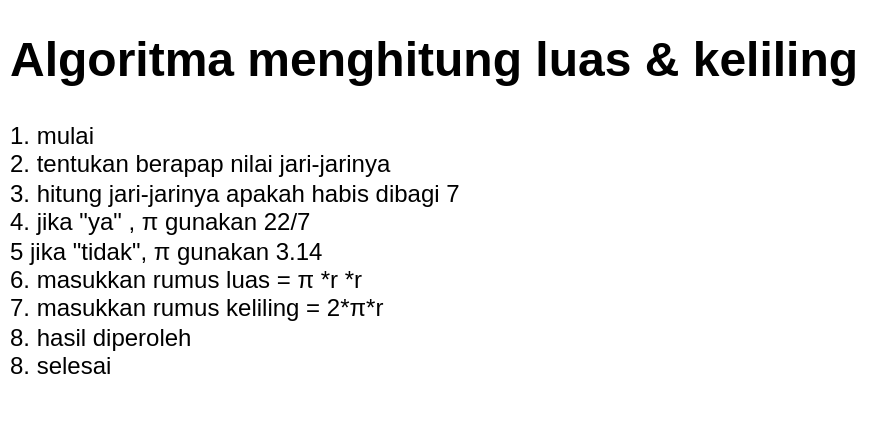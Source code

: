 <mxfile version="22.0.6" type="device" pages="2">
  <diagram name="Algoritma menghitung luas &amp; keliling" id="I2Jp_I9GkwE_dufN5DpQ">
    <mxGraphModel dx="1026" dy="592" grid="1" gridSize="10" guides="1" tooltips="1" connect="1" arrows="1" fold="1" page="1" pageScale="1" pageWidth="850" pageHeight="1100" math="0" shadow="0">
      <root>
        <mxCell id="0" />
        <mxCell id="1" parent="0" />
        <mxCell id="ovLBWK_UYbhCwVlvZcoD-4" value="&lt;h1&gt;Algoritma menghitung luas &amp;amp; keliling&lt;/h1&gt;&lt;p&gt;1. mulai&lt;br&gt;2. tentukan berapap nilai jari-jarinya&lt;br&gt;3. hitung jari-jarinya apakah habis dibagi 7&lt;br&gt;4. jika &quot;ya&quot; , π gunakan 22/7&lt;br&gt;5 jika &quot;tidak&quot;, π gunakan 3.14&lt;br&gt;6. masukkan rumus luas = π&amp;nbsp;*r *r&lt;br&gt;7. masukkan rumus keliling = 2*π*r&lt;br&gt;8. hasil diperoleh&lt;br&gt;8. selesai&lt;/p&gt;" style="text;html=1;strokeColor=none;fillColor=none;spacing=5;spacingTop=-20;whiteSpace=wrap;overflow=hidden;rounded=0;align=left;" parent="1" vertex="1">
          <mxGeometry x="10" y="20" width="440" height="200" as="geometry" />
        </mxCell>
      </root>
    </mxGraphModel>
  </diagram>
  <diagram id="Z8xib8x-ZJ2HfgOncbxz" name="Page-2">
    <mxGraphModel dx="1026" dy="592" grid="1" gridSize="10" guides="1" tooltips="1" connect="1" arrows="1" fold="1" page="1" pageScale="1" pageWidth="850" pageHeight="1100" math="0" shadow="0">
      <root>
        <mxCell id="0" />
        <mxCell id="1" parent="0" />
      </root>
    </mxGraphModel>
  </diagram>
</mxfile>
